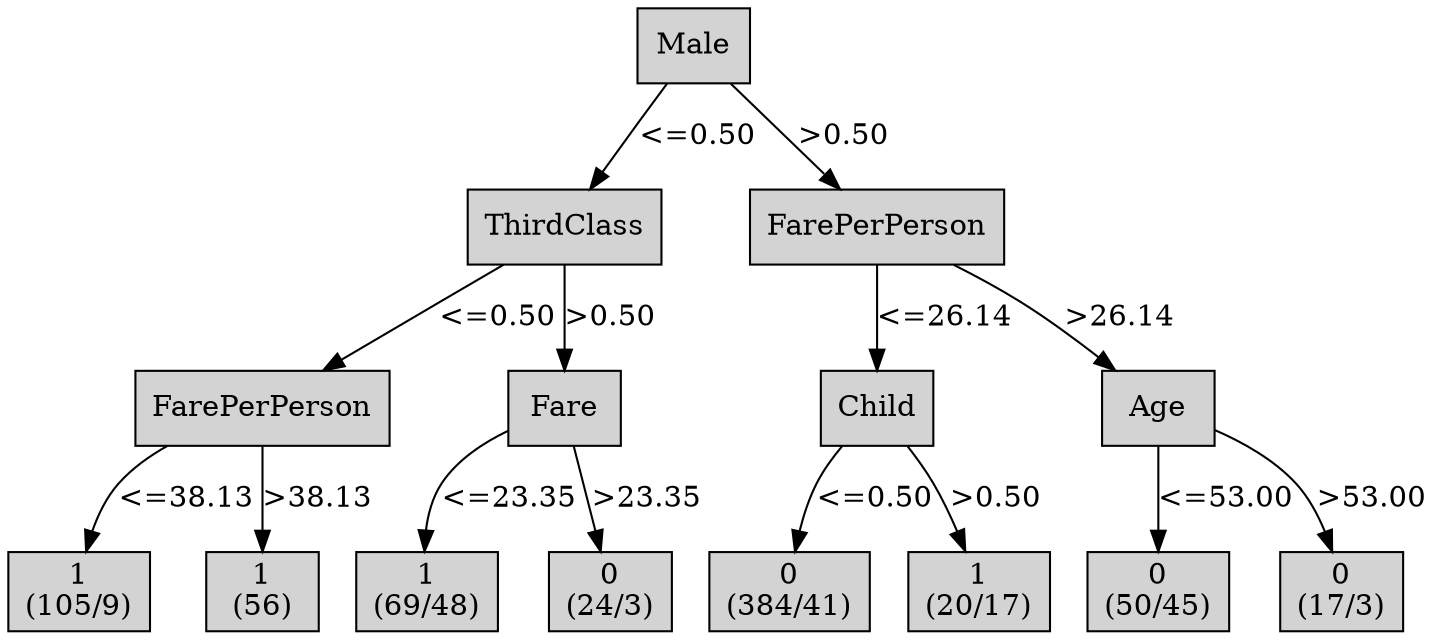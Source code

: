 digraph ID3_Tree {
"0" [shape=box, style=filled, label="Male
", weight=1]
"1" [shape=box, style=filled, label="ThirdClass
", weight=2]
0 -> 1 [ label = "<=0.50"];
"2" [shape=box, style=filled, label="FarePerPerson
", weight=3]
1 -> 2 [ label = "<=0.50"];
"3" [shape=box, style=filled, label="1
(105/9)
", weight=4]
2 -> 3 [ label = "<=38.13"];
"4" [shape=box, style=filled, label="1
(56)
", weight=4]
2 -> 4 [ label = ">38.13"];
"5" [shape=box, style=filled, label="Fare
", weight=3]
1 -> 5 [ label = ">0.50"];
"6" [shape=box, style=filled, label="1
(69/48)
", weight=4]
5 -> 6 [ label = "<=23.35"];
"7" [shape=box, style=filled, label="0
(24/3)
", weight=4]
5 -> 7 [ label = ">23.35"];
"8" [shape=box, style=filled, label="FarePerPerson
", weight=2]
0 -> 8 [ label = ">0.50"];
"9" [shape=box, style=filled, label="Child
", weight=3]
8 -> 9 [ label = "<=26.14"];
"10" [shape=box, style=filled, label="0
(384/41)
", weight=4]
9 -> 10 [ label = "<=0.50"];
"11" [shape=box, style=filled, label="1
(20/17)
", weight=4]
9 -> 11 [ label = ">0.50"];
"12" [shape=box, style=filled, label="Age
", weight=3]
8 -> 12 [ label = ">26.14"];
"13" [shape=box, style=filled, label="0
(50/45)
", weight=4]
12 -> 13 [ label = "<=53.00"];
"14" [shape=box, style=filled, label="0
(17/3)
", weight=4]
12 -> 14 [ label = ">53.00"];
{rank=same; 0;};
{rank=same; 1;8;};
{rank=same; 2;5;9;12;};
{rank=same; 3;4;6;7;10;11;13;14;};
}